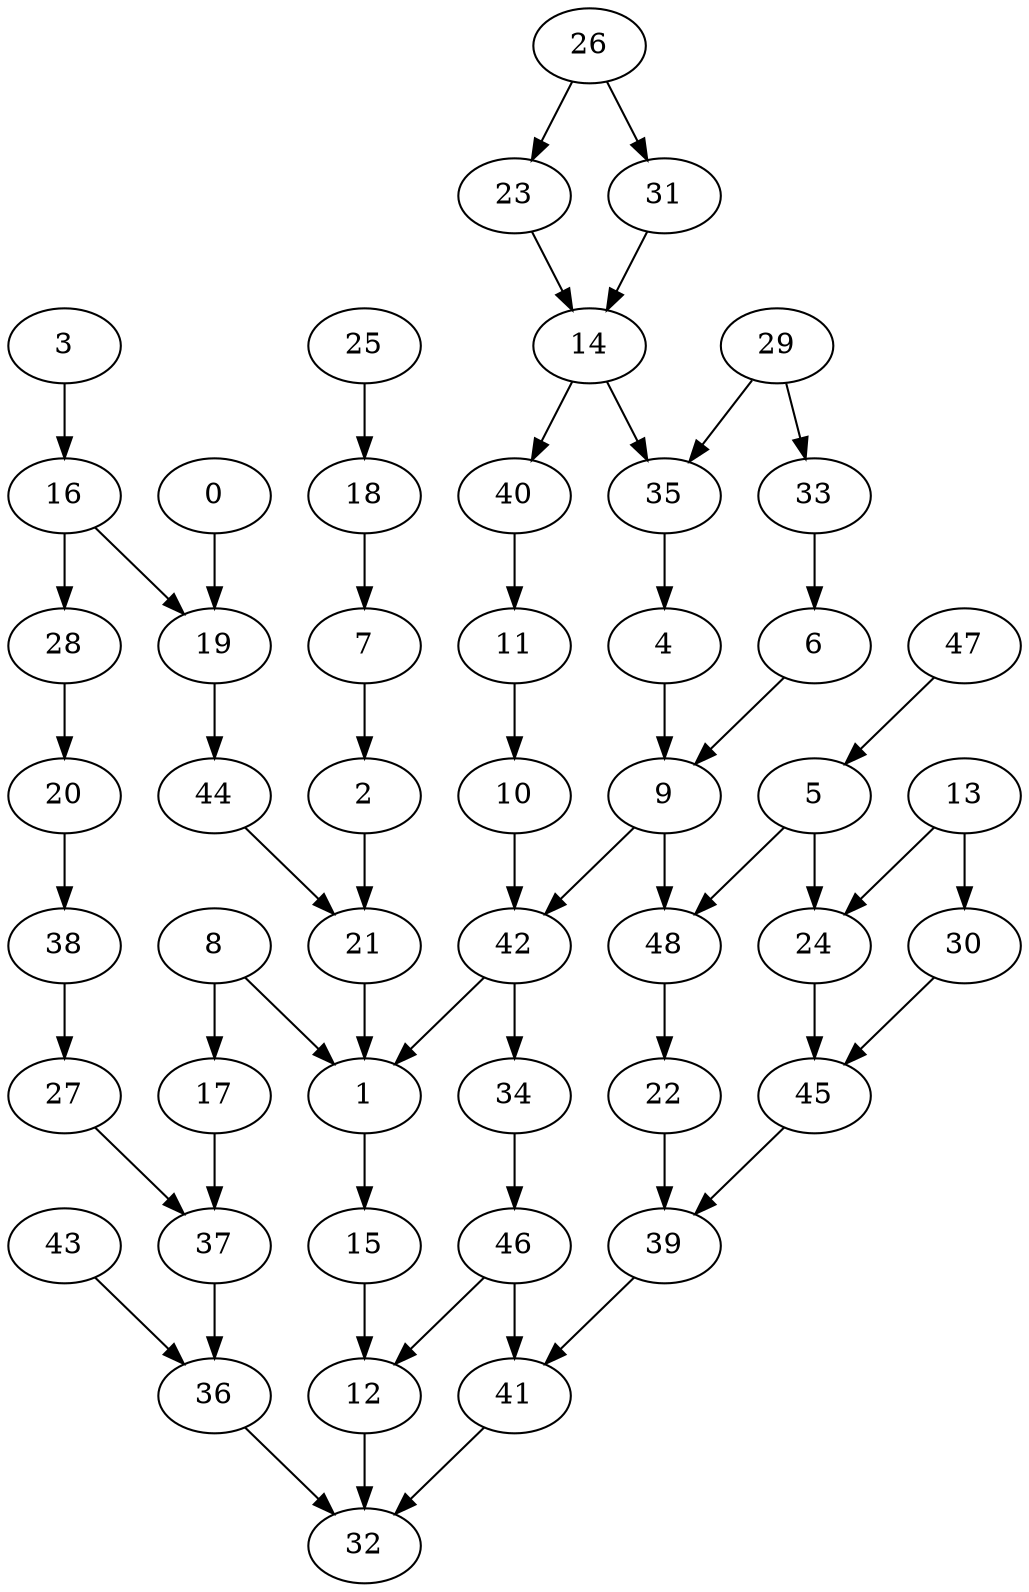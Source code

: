 strict digraph "" {
	1 -> 15;
	8 -> 1;
	8 -> 17;
	21 -> 1;
	42 -> 1;
	42 -> 34;
	2 -> 21;
	7 -> 2;
	4 -> 9;
	35 -> 4;
	5 -> 48;
	5 -> 24;
	47 -> 5;
	6 -> 9;
	33 -> 6;
	18 -> 7;
	9 -> 42;
	9 -> 48;
	10 -> 42;
	11 -> 10;
	40 -> 11;
	12 -> 32;
	15 -> 12;
	46 -> 12;
	46 -> 41;
	14 -> 35;
	14 -> 40;
	23 -> 14;
	31 -> 14;
	16 -> 19;
	16 -> 28;
	3 -> 16;
	17 -> 37;
	25 -> 18;
	19 -> 44;
	0 -> 19;
	20 -> 38;
	28 -> 20;
	44 -> 21;
	22 -> 39;
	48 -> 22;
	26 -> 23;
	26 -> 31;
	24 -> 45;
	13 -> 24;
	13 -> 30;
	27 -> 37;
	38 -> 27;
	30 -> 45;
	36 -> 32;
	41 -> 32;
	29 -> 35;
	29 -> 33;
	34 -> 46;
	37 -> 36;
	43 -> 36;
	39 -> 41;
	45 -> 39;
}
